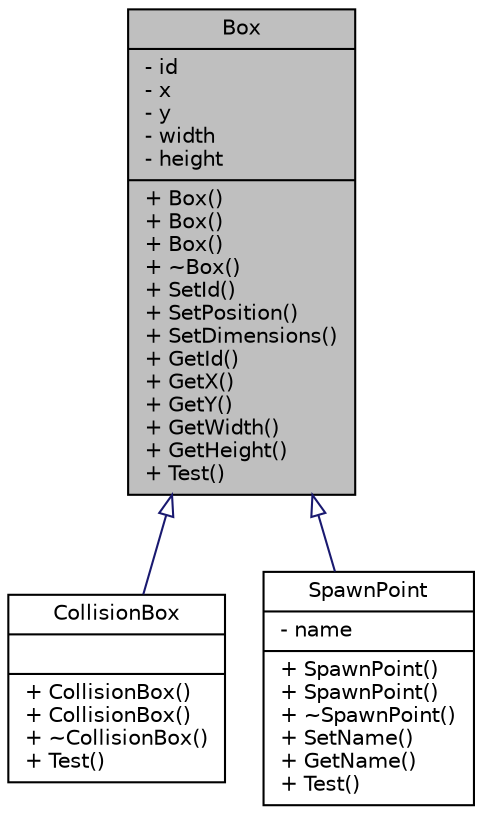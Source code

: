 digraph "Box"
{
 // LATEX_PDF_SIZE
  bgcolor="transparent";
  edge [fontname="Helvetica",fontsize="10",labelfontname="Helvetica",labelfontsize="10"];
  node [fontname="Helvetica",fontsize="10",shape=record];
  Node1 [label="{Box\n|- id\l- x\l- y\l- width\l- height\l|+ Box()\l+ Box()\l+ Box()\l+ ~Box()\l+ SetId()\l+ SetPosition()\l+ SetDimensions()\l+ GetId()\l+ GetX()\l+ GetY()\l+ GetWidth()\l+ GetHeight()\l+ Test()\l}",height=0.2,width=0.4,color="black", fillcolor="grey75", style="filled", fontcolor="black",tooltip="Classe représentant une boîte dans un monde 2D."];
  Node1 -> Node2 [dir="back",color="midnightblue",fontsize="10",style="solid",arrowtail="onormal",fontname="Helvetica"];
  Node2 [label="{CollisionBox\n||+ CollisionBox()\l+ CollisionBox()\l+ ~CollisionBox()\l+ Test()\l}",height=0.2,width=0.4,color="black",URL="$classCollisionBox.html",tooltip="Classe représentant une boîte de collision dans un monde 2D."];
  Node1 -> Node3 [dir="back",color="midnightblue",fontsize="10",style="solid",arrowtail="onormal",fontname="Helvetica"];
  Node3 [label="{SpawnPoint\n|- name\l|+ SpawnPoint()\l+ SpawnPoint()\l+ ~SpawnPoint()\l+ SetName()\l+ GetName()\l+ Test()\l}",height=0.2,width=0.4,color="black",URL="$classSpawnPoint.html",tooltip="Classe représentant un point d'apparition dans un monde 2D."];
}
